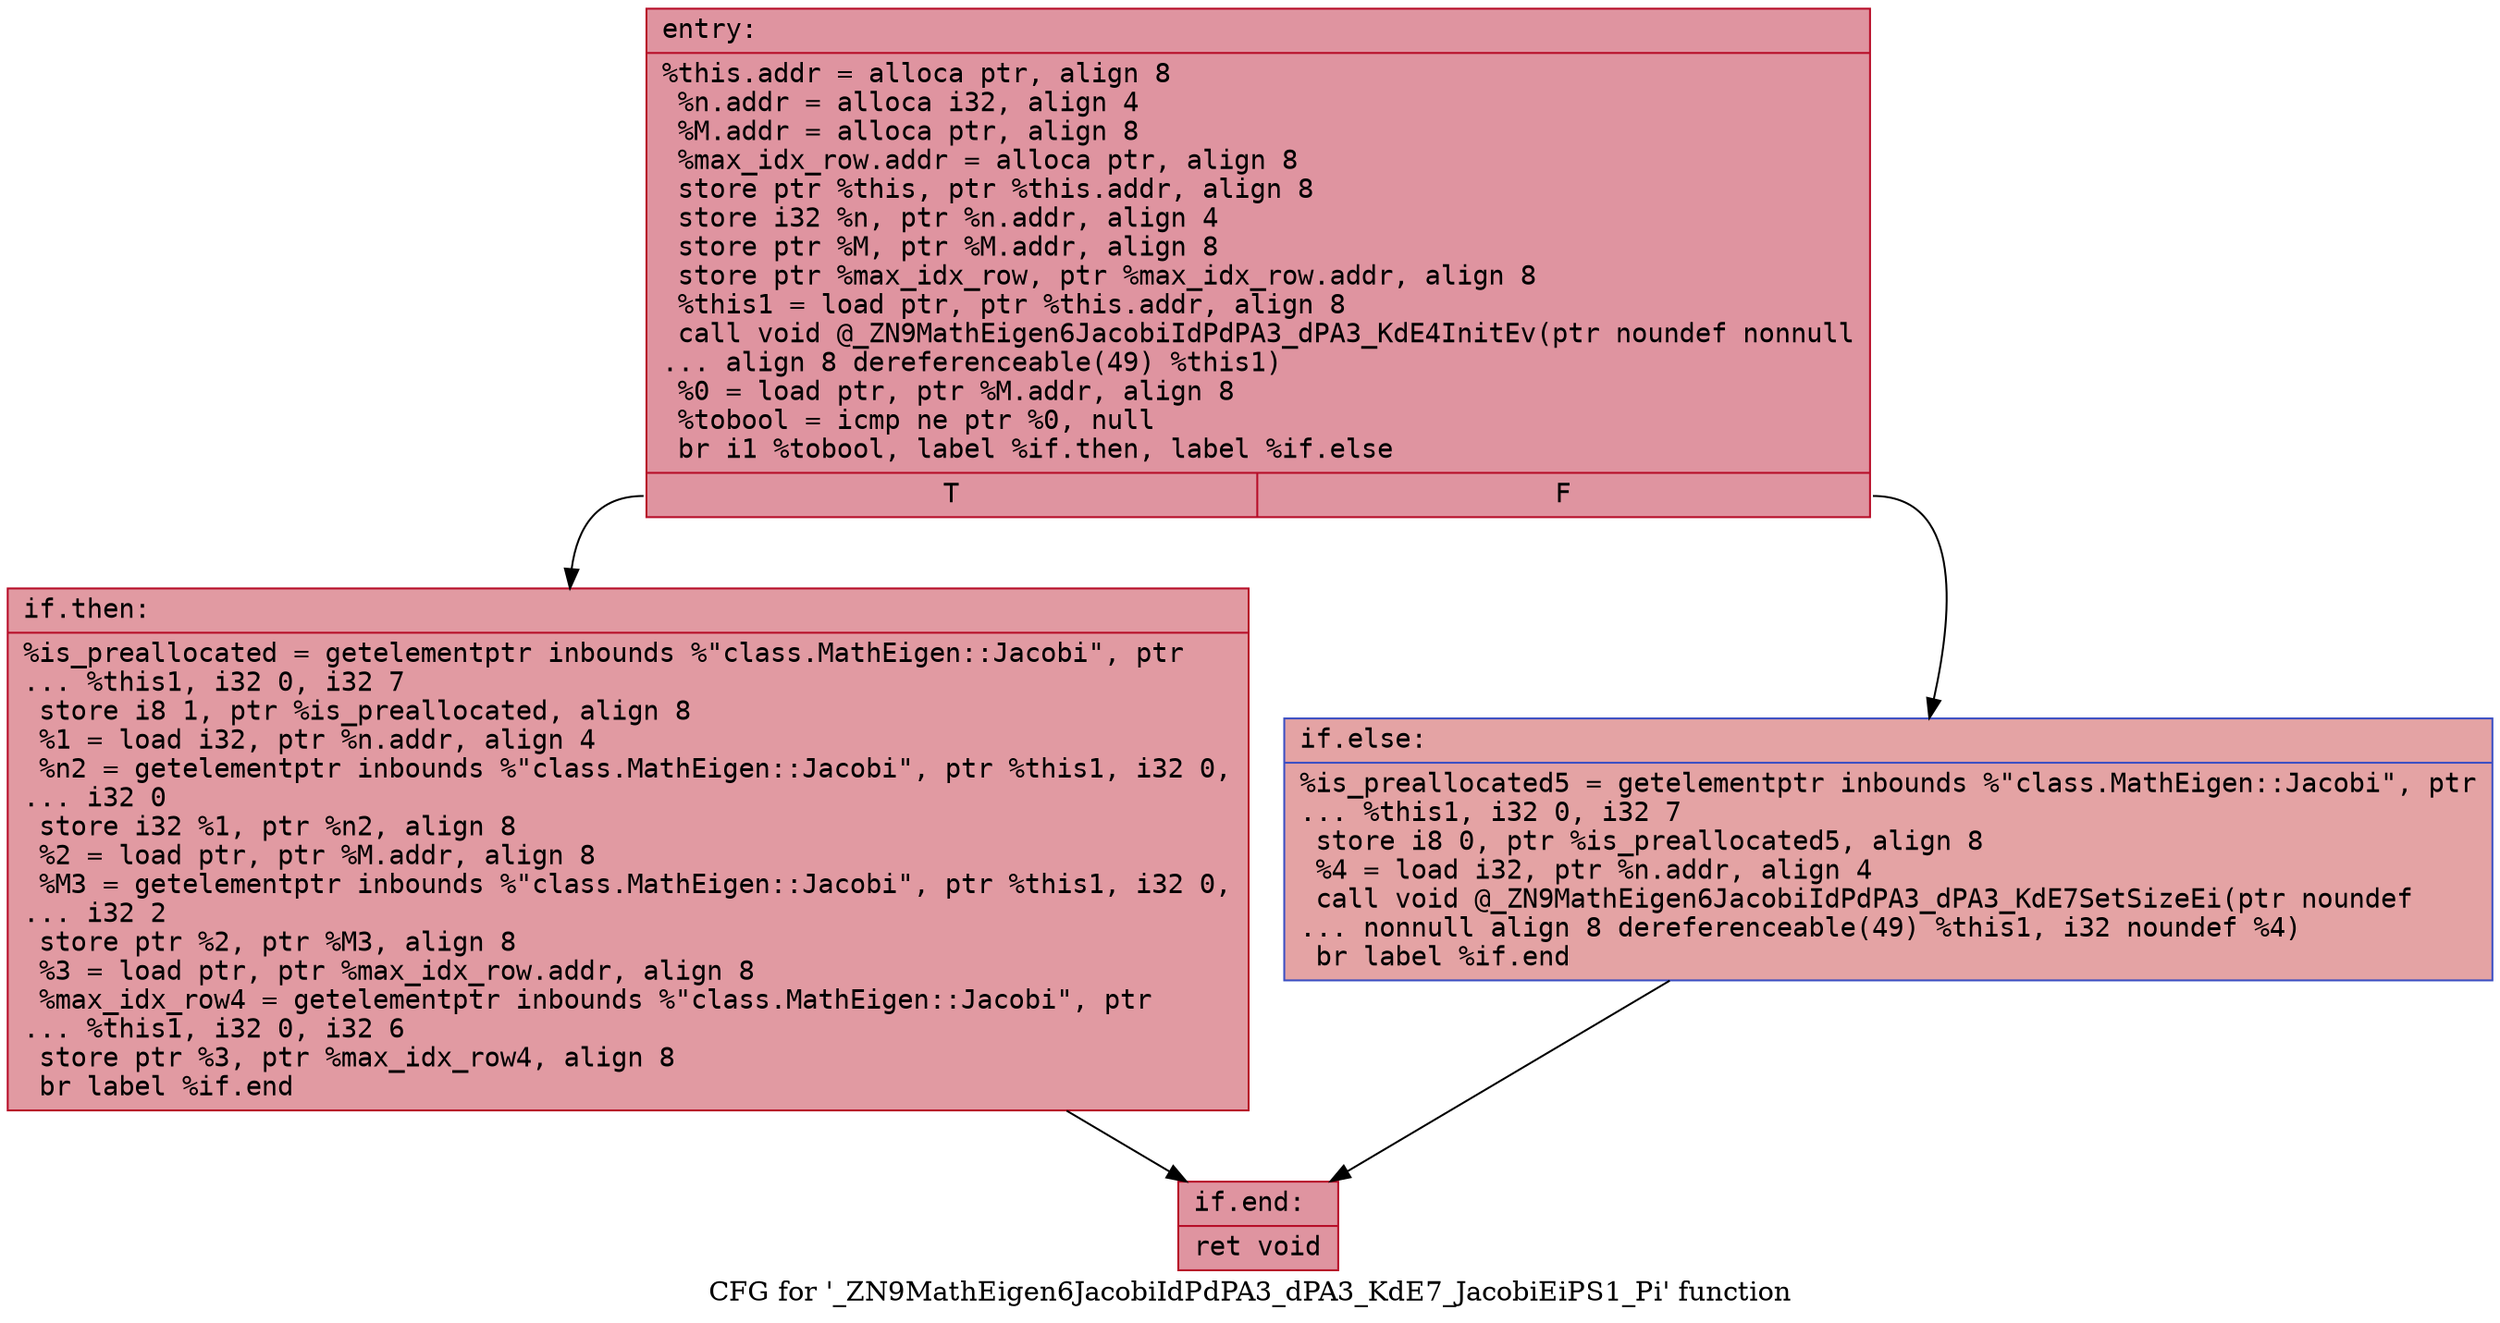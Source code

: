 digraph "CFG for '_ZN9MathEigen6JacobiIdPdPA3_dPA3_KdE7_JacobiEiPS1_Pi' function" {
	label="CFG for '_ZN9MathEigen6JacobiIdPdPA3_dPA3_KdE7_JacobiEiPS1_Pi' function";

	Node0x56009246cae0 [shape=record,color="#b70d28ff", style=filled, fillcolor="#b70d2870" fontname="Courier",label="{entry:\l|  %this.addr = alloca ptr, align 8\l  %n.addr = alloca i32, align 4\l  %M.addr = alloca ptr, align 8\l  %max_idx_row.addr = alloca ptr, align 8\l  store ptr %this, ptr %this.addr, align 8\l  store i32 %n, ptr %n.addr, align 4\l  store ptr %M, ptr %M.addr, align 8\l  store ptr %max_idx_row, ptr %max_idx_row.addr, align 8\l  %this1 = load ptr, ptr %this.addr, align 8\l  call void @_ZN9MathEigen6JacobiIdPdPA3_dPA3_KdE4InitEv(ptr noundef nonnull\l... align 8 dereferenceable(49) %this1)\l  %0 = load ptr, ptr %M.addr, align 8\l  %tobool = icmp ne ptr %0, null\l  br i1 %tobool, label %if.then, label %if.else\l|{<s0>T|<s1>F}}"];
	Node0x56009246cae0:s0 -> Node0x56009246edc0[tooltip="entry -> if.then\nProbability 62.50%" ];
	Node0x56009246cae0:s1 -> Node0x56009246ee30[tooltip="entry -> if.else\nProbability 37.50%" ];
	Node0x56009246edc0 [shape=record,color="#b70d28ff", style=filled, fillcolor="#bb1b2c70" fontname="Courier",label="{if.then:\l|  %is_preallocated = getelementptr inbounds %\"class.MathEigen::Jacobi\", ptr\l... %this1, i32 0, i32 7\l  store i8 1, ptr %is_preallocated, align 8\l  %1 = load i32, ptr %n.addr, align 4\l  %n2 = getelementptr inbounds %\"class.MathEigen::Jacobi\", ptr %this1, i32 0,\l... i32 0\l  store i32 %1, ptr %n2, align 8\l  %2 = load ptr, ptr %M.addr, align 8\l  %M3 = getelementptr inbounds %\"class.MathEigen::Jacobi\", ptr %this1, i32 0,\l... i32 2\l  store ptr %2, ptr %M3, align 8\l  %3 = load ptr, ptr %max_idx_row.addr, align 8\l  %max_idx_row4 = getelementptr inbounds %\"class.MathEigen::Jacobi\", ptr\l... %this1, i32 0, i32 6\l  store ptr %3, ptr %max_idx_row4, align 8\l  br label %if.end\l}"];
	Node0x56009246edc0 -> Node0x56009246f8c0[tooltip="if.then -> if.end\nProbability 100.00%" ];
	Node0x56009246ee30 [shape=record,color="#3d50c3ff", style=filled, fillcolor="#c32e3170" fontname="Courier",label="{if.else:\l|  %is_preallocated5 = getelementptr inbounds %\"class.MathEigen::Jacobi\", ptr\l... %this1, i32 0, i32 7\l  store i8 0, ptr %is_preallocated5, align 8\l  %4 = load i32, ptr %n.addr, align 4\l  call void @_ZN9MathEigen6JacobiIdPdPA3_dPA3_KdE7SetSizeEi(ptr noundef\l... nonnull align 8 dereferenceable(49) %this1, i32 noundef %4)\l  br label %if.end\l}"];
	Node0x56009246ee30 -> Node0x56009246f8c0[tooltip="if.else -> if.end\nProbability 100.00%" ];
	Node0x56009246f8c0 [shape=record,color="#b70d28ff", style=filled, fillcolor="#b70d2870" fontname="Courier",label="{if.end:\l|  ret void\l}"];
}
